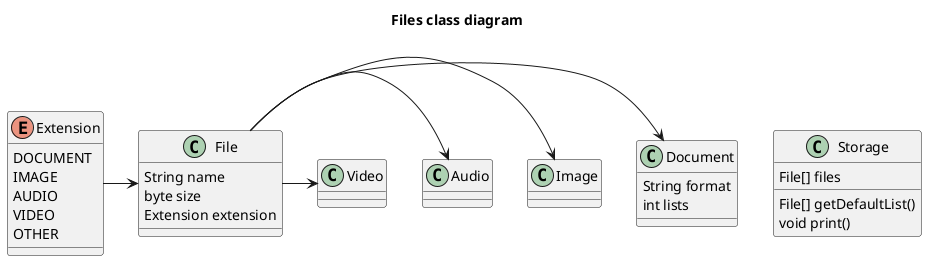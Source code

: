 @startuml Files
title Files class diagram

enum Extension{
    DOCUMENT
    IMAGE
    AUDIO
    VIDEO
    OTHER
}
class File {
    String name
    byte size
    Extension extension
}
class Document{
    String format
    int lists
}
class Image{

}
class Audio{

}
class Video{

}

Extension -> File
File -> Document
File -> Image
File -> Audio
File -> Video

class Storage {
    File[] files
    File[] getDefaultList()
    void print()
}

@enduml